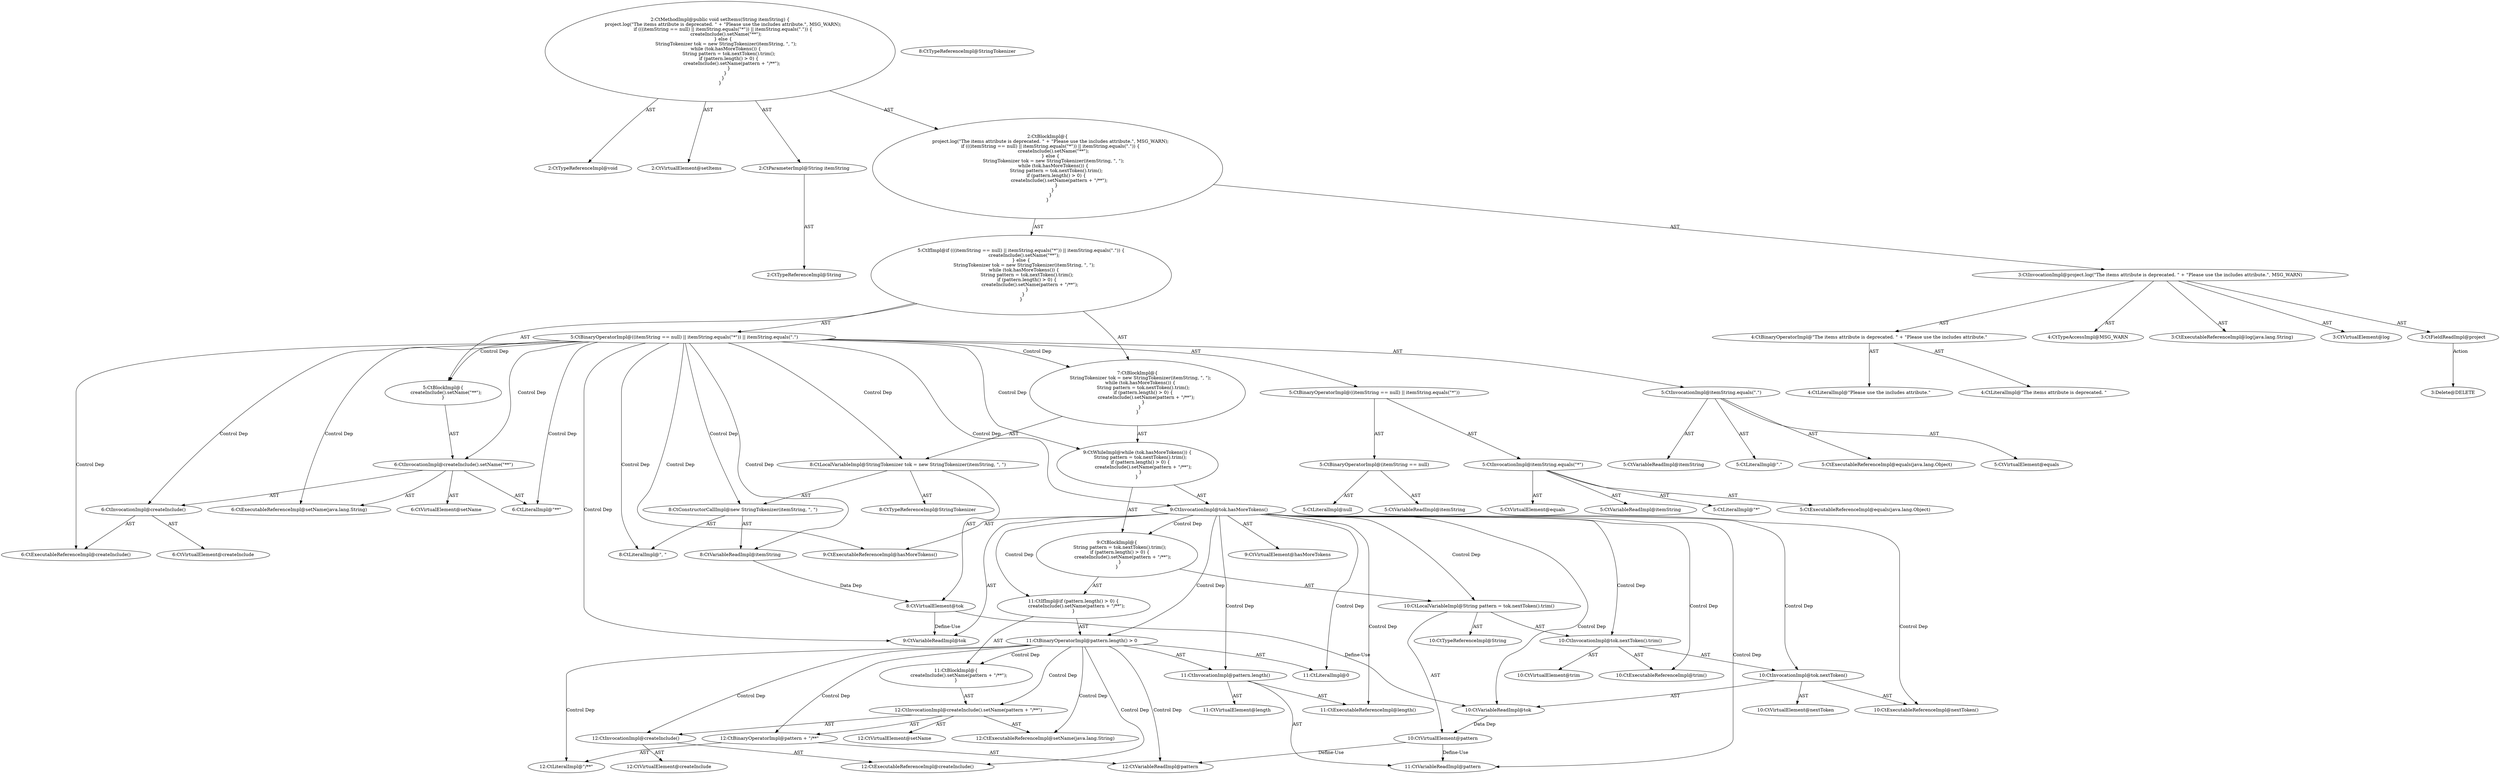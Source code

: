 digraph "setItems#?,String" {
0 [label="2:CtTypeReferenceImpl@void" shape=ellipse]
1 [label="2:CtVirtualElement@setItems" shape=ellipse]
2 [label="2:CtParameterImpl@String itemString" shape=ellipse]
3 [label="2:CtTypeReferenceImpl@String" shape=ellipse]
4 [label="3:CtExecutableReferenceImpl@log(java.lang.String)" shape=ellipse]
5 [label="3:CtVirtualElement@log" shape=ellipse]
6 [label="3:CtFieldReadImpl@project" shape=ellipse]
7 [label="4:CtLiteralImpl@\"The items attribute is deprecated. \"" shape=ellipse]
8 [label="4:CtLiteralImpl@\"Please use the includes attribute.\"" shape=ellipse]
9 [label="4:CtBinaryOperatorImpl@\"The items attribute is deprecated. \" + \"Please use the includes attribute.\"" shape=ellipse]
10 [label="4:CtTypeAccessImpl@MSG_WARN" shape=ellipse]
11 [label="3:CtInvocationImpl@project.log(\"The items attribute is deprecated. \" + \"Please use the includes attribute.\", MSG_WARN)" shape=ellipse]
12 [label="5:CtVariableReadImpl@itemString" shape=ellipse]
13 [label="5:CtLiteralImpl@null" shape=ellipse]
14 [label="5:CtBinaryOperatorImpl@(itemString == null)" shape=ellipse]
15 [label="5:CtExecutableReferenceImpl@equals(java.lang.Object)" shape=ellipse]
16 [label="5:CtVirtualElement@equals" shape=ellipse]
17 [label="5:CtVariableReadImpl@itemString" shape=ellipse]
18 [label="5:CtLiteralImpl@\"*\"" shape=ellipse]
19 [label="5:CtInvocationImpl@itemString.equals(\"*\")" shape=ellipse]
20 [label="5:CtBinaryOperatorImpl@((itemString == null) || itemString.equals(\"*\"))" shape=ellipse]
21 [label="5:CtExecutableReferenceImpl@equals(java.lang.Object)" shape=ellipse]
22 [label="5:CtVirtualElement@equals" shape=ellipse]
23 [label="5:CtVariableReadImpl@itemString" shape=ellipse]
24 [label="5:CtLiteralImpl@\".\"" shape=ellipse]
25 [label="5:CtInvocationImpl@itemString.equals(\".\")" shape=ellipse]
26 [label="5:CtBinaryOperatorImpl@((itemString == null) || itemString.equals(\"*\")) || itemString.equals(\".\")" shape=ellipse]
27 [label="6:CtExecutableReferenceImpl@setName(java.lang.String)" shape=ellipse]
28 [label="6:CtVirtualElement@setName" shape=ellipse]
29 [label="6:CtExecutableReferenceImpl@createInclude()" shape=ellipse]
30 [label="6:CtVirtualElement@createInclude" shape=ellipse]
31 [label="6:CtInvocationImpl@createInclude()" shape=ellipse]
32 [label="6:CtLiteralImpl@\"**\"" shape=ellipse]
33 [label="6:CtInvocationImpl@createInclude().setName(\"**\")" shape=ellipse]
34 [label="5:CtBlockImpl@\{
    createInclude().setName(\"**\");
\}" shape=ellipse]
35 [label="8:CtTypeReferenceImpl@StringTokenizer" shape=ellipse]
36 [label="8:CtTypeReferenceImpl@StringTokenizer" shape=ellipse]
37 [label="8:CtVariableReadImpl@itemString" shape=ellipse]
38 [label="8:CtLiteralImpl@\", \"" shape=ellipse]
39 [label="8:CtConstructorCallImpl@new StringTokenizer(itemString, \", \")" shape=ellipse]
40 [label="8:CtVirtualElement@tok" shape=ellipse]
41 [label="8:CtLocalVariableImpl@StringTokenizer tok = new StringTokenizer(itemString, \", \")" shape=ellipse]
42 [label="9:CtExecutableReferenceImpl@hasMoreTokens()" shape=ellipse]
43 [label="9:CtVirtualElement@hasMoreTokens" shape=ellipse]
44 [label="9:CtVariableReadImpl@tok" shape=ellipse]
45 [label="9:CtInvocationImpl@tok.hasMoreTokens()" shape=ellipse]
46 [label="10:CtTypeReferenceImpl@String" shape=ellipse]
47 [label="10:CtExecutableReferenceImpl@trim()" shape=ellipse]
48 [label="10:CtVirtualElement@trim" shape=ellipse]
49 [label="10:CtExecutableReferenceImpl@nextToken()" shape=ellipse]
50 [label="10:CtVirtualElement@nextToken" shape=ellipse]
51 [label="10:CtVariableReadImpl@tok" shape=ellipse]
52 [label="10:CtInvocationImpl@tok.nextToken()" shape=ellipse]
53 [label="10:CtInvocationImpl@tok.nextToken().trim()" shape=ellipse]
54 [label="10:CtVirtualElement@pattern" shape=ellipse]
55 [label="10:CtLocalVariableImpl@String pattern = tok.nextToken().trim()" shape=ellipse]
56 [label="11:CtExecutableReferenceImpl@length()" shape=ellipse]
57 [label="11:CtVirtualElement@length" shape=ellipse]
58 [label="11:CtVariableReadImpl@pattern" shape=ellipse]
59 [label="11:CtInvocationImpl@pattern.length()" shape=ellipse]
60 [label="11:CtLiteralImpl@0" shape=ellipse]
61 [label="11:CtBinaryOperatorImpl@pattern.length() > 0" shape=ellipse]
62 [label="12:CtExecutableReferenceImpl@setName(java.lang.String)" shape=ellipse]
63 [label="12:CtVirtualElement@setName" shape=ellipse]
64 [label="12:CtExecutableReferenceImpl@createInclude()" shape=ellipse]
65 [label="12:CtVirtualElement@createInclude" shape=ellipse]
66 [label="12:CtInvocationImpl@createInclude()" shape=ellipse]
67 [label="12:CtVariableReadImpl@pattern" shape=ellipse]
68 [label="12:CtLiteralImpl@\"/**\"" shape=ellipse]
69 [label="12:CtBinaryOperatorImpl@pattern + \"/**\"" shape=ellipse]
70 [label="12:CtInvocationImpl@createInclude().setName(pattern + \"/**\")" shape=ellipse]
71 [label="11:CtBlockImpl@\{
    createInclude().setName(pattern + \"/**\");
\}" shape=ellipse]
72 [label="11:CtIfImpl@if (pattern.length() > 0) \{
    createInclude().setName(pattern + \"/**\");
\}" shape=ellipse]
73 [label="9:CtBlockImpl@\{
    String pattern = tok.nextToken().trim();
    if (pattern.length() > 0) \{
        createInclude().setName(pattern + \"/**\");
    \}
\}" shape=ellipse]
74 [label="9:CtWhileImpl@while (tok.hasMoreTokens()) \{
    String pattern = tok.nextToken().trim();
    if (pattern.length() > 0) \{
        createInclude().setName(pattern + \"/**\");
    \}
\} " shape=ellipse]
75 [label="7:CtBlockImpl@\{
    StringTokenizer tok = new StringTokenizer(itemString, \", \");
    while (tok.hasMoreTokens()) \{
        String pattern = tok.nextToken().trim();
        if (pattern.length() > 0) \{
            createInclude().setName(pattern + \"/**\");
        \}
    \} 
\}" shape=ellipse]
76 [label="5:CtIfImpl@if (((itemString == null) || itemString.equals(\"*\")) || itemString.equals(\".\")) \{
    createInclude().setName(\"**\");
\} else \{
    StringTokenizer tok = new StringTokenizer(itemString, \", \");
    while (tok.hasMoreTokens()) \{
        String pattern = tok.nextToken().trim();
        if (pattern.length() > 0) \{
            createInclude().setName(pattern + \"/**\");
        \}
    \} 
\}" shape=ellipse]
77 [label="2:CtBlockImpl@\{
    project.log(\"The items attribute is deprecated. \" + \"Please use the includes attribute.\", MSG_WARN);
    if (((itemString == null) || itemString.equals(\"*\")) || itemString.equals(\".\")) \{
        createInclude().setName(\"**\");
    \} else \{
        StringTokenizer tok = new StringTokenizer(itemString, \", \");
        while (tok.hasMoreTokens()) \{
            String pattern = tok.nextToken().trim();
            if (pattern.length() > 0) \{
                createInclude().setName(pattern + \"/**\");
            \}
        \} 
    \}
\}" shape=ellipse]
78 [label="2:CtMethodImpl@public void setItems(String itemString) \{
    project.log(\"The items attribute is deprecated. \" + \"Please use the includes attribute.\", MSG_WARN);
    if (((itemString == null) || itemString.equals(\"*\")) || itemString.equals(\".\")) \{
        createInclude().setName(\"**\");
    \} else \{
        StringTokenizer tok = new StringTokenizer(itemString, \", \");
        while (tok.hasMoreTokens()) \{
            String pattern = tok.nextToken().trim();
            if (pattern.length() > 0) \{
                createInclude().setName(pattern + \"/**\");
            \}
        \} 
    \}
\}" shape=ellipse]
79 [label="3:Delete@DELETE" shape=ellipse]
2 -> 3 [label="AST"];
6 -> 79 [label="Action"];
9 -> 7 [label="AST"];
9 -> 8 [label="AST"];
11 -> 5 [label="AST"];
11 -> 6 [label="AST"];
11 -> 4 [label="AST"];
11 -> 9 [label="AST"];
11 -> 10 [label="AST"];
14 -> 12 [label="AST"];
14 -> 13 [label="AST"];
19 -> 16 [label="AST"];
19 -> 17 [label="AST"];
19 -> 15 [label="AST"];
19 -> 18 [label="AST"];
20 -> 14 [label="AST"];
20 -> 19 [label="AST"];
25 -> 22 [label="AST"];
25 -> 23 [label="AST"];
25 -> 21 [label="AST"];
25 -> 24 [label="AST"];
26 -> 20 [label="AST"];
26 -> 25 [label="AST"];
26 -> 34 [label="Control Dep"];
26 -> 33 [label="Control Dep"];
26 -> 27 [label="Control Dep"];
26 -> 31 [label="Control Dep"];
26 -> 29 [label="Control Dep"];
26 -> 32 [label="Control Dep"];
26 -> 75 [label="Control Dep"];
26 -> 41 [label="Control Dep"];
26 -> 39 [label="Control Dep"];
26 -> 37 [label="Control Dep"];
26 -> 38 [label="Control Dep"];
26 -> 74 [label="Control Dep"];
26 -> 45 [label="Control Dep"];
26 -> 42 [label="Control Dep"];
26 -> 44 [label="Control Dep"];
31 -> 30 [label="AST"];
31 -> 29 [label="AST"];
33 -> 28 [label="AST"];
33 -> 31 [label="AST"];
33 -> 27 [label="AST"];
33 -> 32 [label="AST"];
34 -> 33 [label="AST"];
37 -> 40 [label="Data Dep"];
39 -> 37 [label="AST"];
39 -> 38 [label="AST"];
40 -> 44 [label="Define-Use"];
40 -> 51 [label="Define-Use"];
41 -> 40 [label="AST"];
41 -> 35 [label="AST"];
41 -> 39 [label="AST"];
45 -> 43 [label="AST"];
45 -> 44 [label="AST"];
45 -> 42 [label="AST"];
45 -> 73 [label="Control Dep"];
45 -> 55 [label="Control Dep"];
45 -> 53 [label="Control Dep"];
45 -> 47 [label="Control Dep"];
45 -> 52 [label="Control Dep"];
45 -> 49 [label="Control Dep"];
45 -> 51 [label="Control Dep"];
45 -> 72 [label="Control Dep"];
45 -> 61 [label="Control Dep"];
45 -> 59 [label="Control Dep"];
45 -> 56 [label="Control Dep"];
45 -> 58 [label="Control Dep"];
45 -> 60 [label="Control Dep"];
51 -> 54 [label="Data Dep"];
52 -> 50 [label="AST"];
52 -> 51 [label="AST"];
52 -> 49 [label="AST"];
53 -> 48 [label="AST"];
53 -> 52 [label="AST"];
53 -> 47 [label="AST"];
54 -> 58 [label="Define-Use"];
54 -> 67 [label="Define-Use"];
55 -> 54 [label="AST"];
55 -> 46 [label="AST"];
55 -> 53 [label="AST"];
59 -> 57 [label="AST"];
59 -> 58 [label="AST"];
59 -> 56 [label="AST"];
61 -> 59 [label="AST"];
61 -> 60 [label="AST"];
61 -> 71 [label="Control Dep"];
61 -> 70 [label="Control Dep"];
61 -> 62 [label="Control Dep"];
61 -> 66 [label="Control Dep"];
61 -> 64 [label="Control Dep"];
61 -> 69 [label="Control Dep"];
61 -> 67 [label="Control Dep"];
61 -> 68 [label="Control Dep"];
66 -> 65 [label="AST"];
66 -> 64 [label="AST"];
69 -> 67 [label="AST"];
69 -> 68 [label="AST"];
70 -> 63 [label="AST"];
70 -> 66 [label="AST"];
70 -> 62 [label="AST"];
70 -> 69 [label="AST"];
71 -> 70 [label="AST"];
72 -> 61 [label="AST"];
72 -> 71 [label="AST"];
73 -> 55 [label="AST"];
73 -> 72 [label="AST"];
74 -> 45 [label="AST"];
74 -> 73 [label="AST"];
75 -> 41 [label="AST"];
75 -> 74 [label="AST"];
76 -> 26 [label="AST"];
76 -> 34 [label="AST"];
76 -> 75 [label="AST"];
77 -> 11 [label="AST"];
77 -> 76 [label="AST"];
78 -> 1 [label="AST"];
78 -> 0 [label="AST"];
78 -> 2 [label="AST"];
78 -> 77 [label="AST"];
}